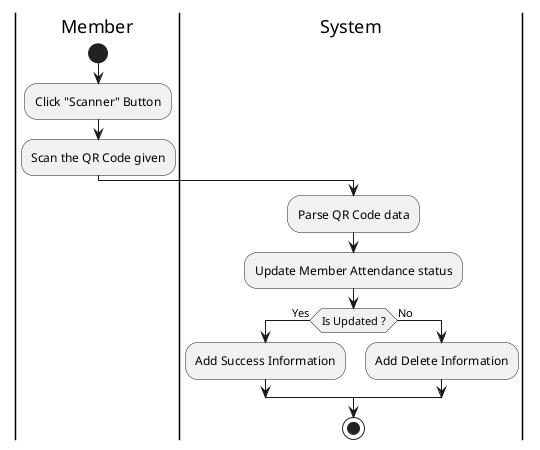 @startuml Attend

skinparam ConditionEndStyle hline
skinparam Monochrome true
skinparam Shadowing false

|Member|
start
:Click "Scanner" Button;
:Scan the QR Code given;

|System|
:Parse QR Code data;
:Update Member Attendance status;

if (Is Updated ?) then (Yes)
    :Add Success Information;
else (No)
    :Add Delete Information;
endif

stop

@enduml